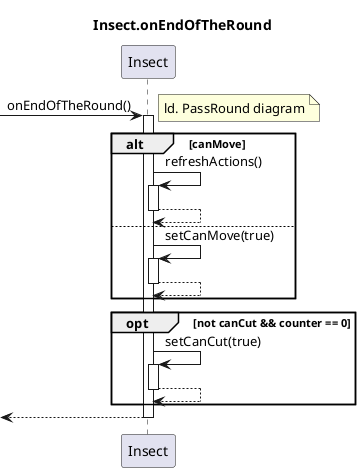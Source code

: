 @startuml Insect.onEndOfTheRound

title Insect.onEndOfTheRound

participant "Insect" as i

-> i: onEndOfTheRound()
note right: ld. PassRound diagram
activate i

alt canMove
	i -> i: refreshActions()
	activate i

	i --> i
	deactivate i
else
	i -> i: setCanMove(true)
	activate i

	i --> i
	deactivate i
end

opt not canCut && counter == 0
	i -> i: setCanCut(true)
	activate i

	i --> i
	deactivate i
end

<-- i
deactivate i

@enduml